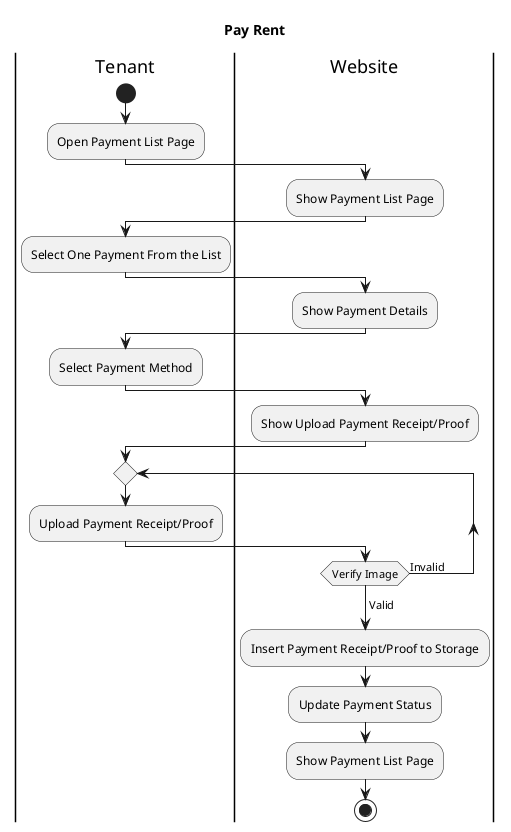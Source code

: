 @startuml
title Pay Rent
|Tenant|
start
:Open Payment List Page;

|Website|
:Show Payment List Page;

|Tenant|
:Select One Payment From the List;

|Website|
:Show Payment Details;

|Tenant|
:Select Payment Method;

|Website|
:Show Upload Payment Receipt/Proof;

|Tenant|
repeat
:Upload Payment Receipt/Proof;
|Website|
repeat while (Verify Image) is (Invalid)
        ->Valid;
    :Insert Payment Receipt/Proof to Storage;
    :Update Payment Status;
    :Show Payment List Page;
stop
@enduml